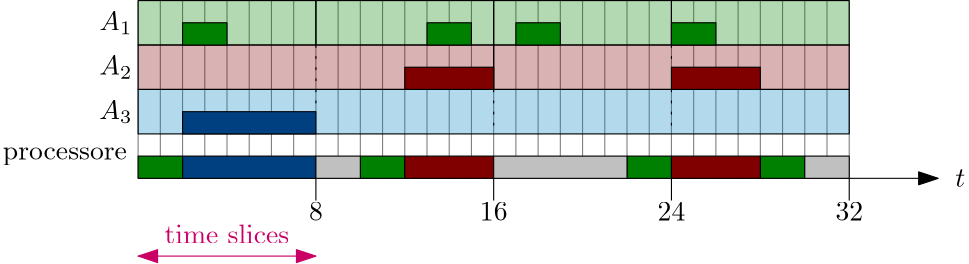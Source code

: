 <?xml version="1.0"?>
<!DOCTYPE ipe SYSTEM "ipe.dtd">
<ipe version="70218" creator="Ipe 7.2.28">
<info created="D:20241031112452" modified="D:20241031113124"/>
<ipestyle name="basic">
<symbol name="arrow/arc(spx)">
<path stroke="sym-stroke" fill="sym-stroke" pen="sym-pen">
0 0 m
-1 0.333 l
-1 -0.333 l
h
</path>
</symbol>
<symbol name="arrow/farc(spx)">
<path stroke="sym-stroke" fill="white" pen="sym-pen">
0 0 m
-1 0.333 l
-1 -0.333 l
h
</path>
</symbol>
<symbol name="arrow/ptarc(spx)">
<path stroke="sym-stroke" fill="sym-stroke" pen="sym-pen">
0 0 m
-1 0.333 l
-0.8 0 l
-1 -0.333 l
h
</path>
</symbol>
<symbol name="arrow/fptarc(spx)">
<path stroke="sym-stroke" fill="white" pen="sym-pen">
0 0 m
-1 0.333 l
-0.8 0 l
-1 -0.333 l
h
</path>
</symbol>
<symbol name="mark/circle(sx)" transformations="translations">
<path fill="sym-stroke">
0.6 0 0 0.6 0 0 e
0.4 0 0 0.4 0 0 e
</path>
</symbol>
<symbol name="mark/disk(sx)" transformations="translations">
<path fill="sym-stroke">
0.6 0 0 0.6 0 0 e
</path>
</symbol>
<symbol name="mark/fdisk(sfx)" transformations="translations">
<group>
<path fill="sym-fill">
0.5 0 0 0.5 0 0 e
</path>
<path fill="sym-stroke" fillrule="eofill">
0.6 0 0 0.6 0 0 e
0.4 0 0 0.4 0 0 e
</path>
</group>
</symbol>
<symbol name="mark/box(sx)" transformations="translations">
<path fill="sym-stroke" fillrule="eofill">
-0.6 -0.6 m
0.6 -0.6 l
0.6 0.6 l
-0.6 0.6 l
h
-0.4 -0.4 m
0.4 -0.4 l
0.4 0.4 l
-0.4 0.4 l
h
</path>
</symbol>
<symbol name="mark/square(sx)" transformations="translations">
<path fill="sym-stroke">
-0.6 -0.6 m
0.6 -0.6 l
0.6 0.6 l
-0.6 0.6 l
h
</path>
</symbol>
<symbol name="mark/fsquare(sfx)" transformations="translations">
<group>
<path fill="sym-fill">
-0.5 -0.5 m
0.5 -0.5 l
0.5 0.5 l
-0.5 0.5 l
h
</path>
<path fill="sym-stroke" fillrule="eofill">
-0.6 -0.6 m
0.6 -0.6 l
0.6 0.6 l
-0.6 0.6 l
h
-0.4 -0.4 m
0.4 -0.4 l
0.4 0.4 l
-0.4 0.4 l
h
</path>
</group>
</symbol>
<symbol name="mark/cross(sx)" transformations="translations">
<group>
<path fill="sym-stroke">
-0.43 -0.57 m
0.57 0.43 l
0.43 0.57 l
-0.57 -0.43 l
h
</path>
<path fill="sym-stroke">
-0.43 0.57 m
0.57 -0.43 l
0.43 -0.57 l
-0.57 0.43 l
h
</path>
</group>
</symbol>
<symbol name="arrow/fnormal(spx)">
<path stroke="sym-stroke" fill="white" pen="sym-pen">
0 0 m
-1 0.333 l
-1 -0.333 l
h
</path>
</symbol>
<symbol name="arrow/pointed(spx)">
<path stroke="sym-stroke" fill="sym-stroke" pen="sym-pen">
0 0 m
-1 0.333 l
-0.8 0 l
-1 -0.333 l
h
</path>
</symbol>
<symbol name="arrow/fpointed(spx)">
<path stroke="sym-stroke" fill="white" pen="sym-pen">
0 0 m
-1 0.333 l
-0.8 0 l
-1 -0.333 l
h
</path>
</symbol>
<symbol name="arrow/linear(spx)">
<path stroke="sym-stroke" pen="sym-pen">
-1 0.333 m
0 0 l
-1 -0.333 l
</path>
</symbol>
<symbol name="arrow/fdouble(spx)">
<path stroke="sym-stroke" fill="white" pen="sym-pen">
0 0 m
-1 0.333 l
-1 -0.333 l
h
-1 0 m
-2 0.333 l
-2 -0.333 l
h
</path>
</symbol>
<symbol name="arrow/double(spx)">
<path stroke="sym-stroke" fill="sym-stroke" pen="sym-pen">
0 0 m
-1 0.333 l
-1 -0.333 l
h
-1 0 m
-2 0.333 l
-2 -0.333 l
h
</path>
</symbol>
<symbol name="arrow/mid-normal(spx)">
<path stroke="sym-stroke" fill="sym-stroke" pen="sym-pen">
0.5 0 m
-0.5 0.333 l
-0.5 -0.333 l
h
</path>
</symbol>
<symbol name="arrow/mid-fnormal(spx)">
<path stroke="sym-stroke" fill="white" pen="sym-pen">
0.5 0 m
-0.5 0.333 l
-0.5 -0.333 l
h
</path>
</symbol>
<symbol name="arrow/mid-pointed(spx)">
<path stroke="sym-stroke" fill="sym-stroke" pen="sym-pen">
0.5 0 m
-0.5 0.333 l
-0.3 0 l
-0.5 -0.333 l
h
</path>
</symbol>
<symbol name="arrow/mid-fpointed(spx)">
<path stroke="sym-stroke" fill="white" pen="sym-pen">
0.5 0 m
-0.5 0.333 l
-0.3 0 l
-0.5 -0.333 l
h
</path>
</symbol>
<symbol name="arrow/mid-double(spx)">
<path stroke="sym-stroke" fill="sym-stroke" pen="sym-pen">
1 0 m
0 0.333 l
0 -0.333 l
h
0 0 m
-1 0.333 l
-1 -0.333 l
h
</path>
</symbol>
<symbol name="arrow/mid-fdouble(spx)">
<path stroke="sym-stroke" fill="white" pen="sym-pen">
1 0 m
0 0.333 l
0 -0.333 l
h
0 0 m
-1 0.333 l
-1 -0.333 l
h
</path>
</symbol>
<anglesize name="22.5 deg" value="22.5"/>
<anglesize name="30 deg" value="30"/>
<anglesize name="45 deg" value="45"/>
<anglesize name="60 deg" value="60"/>
<anglesize name="90 deg" value="90"/>
<arrowsize name="large" value="10"/>
<arrowsize name="small" value="5"/>
<arrowsize name="tiny" value="3"/>
<color name="blue" value="0 0 1"/>
<color name="brown" value="0.647 0.165 0.165"/>
<color name="darkblue" value="0 0 0.545"/>
<color name="darkcyan" value="0 0.545 0.545"/>
<color name="darkgray" value="0.663"/>
<color name="darkgreen" value="0 0.392 0"/>
<color name="darkmagenta" value="0.545 0 0.545"/>
<color name="darkorange" value="1 0.549 0"/>
<color name="darkred" value="0.545 0 0"/>
<color name="gold" value="1 0.843 0"/>
<color name="gray" value="0.745"/>
<color name="green" value="0 1 0"/>
<color name="lightblue" value="0.678 0.847 0.902"/>
<color name="lightcyan" value="0.878 1 1"/>
<color name="lightgray" value="0.827"/>
<color name="lightgreen" value="0.565 0.933 0.565"/>
<color name="lightyellow" value="1 1 0.878"/>
<color name="navy" value="0 0 0.502"/>
<color name="orange" value="1 0.647 0"/>
<color name="pink" value="1 0.753 0.796"/>
<color name="purple" value="0.627 0.125 0.941"/>
<color name="red" value="1 0 0"/>
<color name="seagreen" value="0.18 0.545 0.341"/>
<color name="turquoise" value="0.251 0.878 0.816"/>
<color name="violet" value="0.933 0.51 0.933"/>
<color name="yellow" value="1 1 0"/>
<dashstyle name="dash dot dotted" value="[4 2 1 2 1 2] 0"/>
<dashstyle name="dash dotted" value="[4 2 1 2] 0"/>
<dashstyle name="dashed" value="[4] 0"/>
<dashstyle name="dotted" value="[1 3] 0"/>
<gridsize name="10 pts (~3.5 mm)" value="10"/>
<gridsize name="14 pts (~5 mm)" value="14"/>
<gridsize name="16 pts (~6 mm)" value="16"/>
<gridsize name="20 pts (~7 mm)" value="20"/>
<gridsize name="28 pts (~10 mm)" value="28"/>
<gridsize name="32 pts (~12 mm)" value="32"/>
<gridsize name="4 pts" value="4"/>
<gridsize name="56 pts (~20 mm)" value="56"/>
<gridsize name="8 pts (~3 mm)" value="8"/>
<opacity name="10%" value="0.1"/>
<opacity name="30%" value="0.3"/>
<opacity name="50%" value="0.5"/>
<opacity name="75%" value="0.75"/>
<pen name="fat" value="1.2"/>
<pen name="heavier" value="0.8"/>
<pen name="ultrafat" value="2"/>
<symbolsize name="large" value="5"/>
<symbolsize name="small" value="2"/>
<symbolsize name="tiny" value="1.1"/>
<textsize name="Huge" value="\Huge"/>
<textsize name="LARGE" value="\LARGE"/>
<textsize name="Large" value="\Large"/>
<textsize name="footnote" value="\footnotesize"/>
<textsize name="huge" value="\huge"/>
<textsize name="large" value="\large"/>
<textsize name="script" value="\scriptsize"/>
<textsize name="small" value="\small"/>
<textsize name="tiny" value="\tiny"/>
<textstyle name="center" begin="\begin{center}" end="\end{center}"/>
<textstyle name="item" begin="\begin{itemize}\item{}" end="\end{itemize}"/>
<textstyle name="itemize" begin="\begin{itemize}" end="\end{itemize}"/>
<tiling name="falling" angle="-60" step="4" width="1"/>
<tiling name="rising" angle="30" step="4" width="1"/>
</ipestyle>
<page>
<layer name="alpha"/>
<view layers="alpha" active="alpha"/>
<path layer="alpha" matrix="1 0 0 1 64 0" stroke="0.502" fill="0.753">
96 720 m
96 656 l
104 720 m
104 656 l
112 720 m
112 656 l
120 720 m
120 656 l
128 720 m
128 656 l
136 720 m
136 656 l
144 720 m
144 656 l
152 720 m
152 656 l
160 720 m
160 656 l
168 720 m
168 656 l
176 720 m
176 656 l
184 720 m
184 656 l
192 720 m
192 656 l
200 720 m
200 656 l
208 720 m
208 656 l
216 720 m
216 656 l
224 720 m
224 656 l
232 720 m
232 656 l
240 720 m
240 656 l
248 720 m
248 656 l
256 720 m
256 656 l
264 720 m
264 656 l
272 720 m
272 656 l
280 720 m
280 656 l
288 720 m
288 656 l
296 720 m
296 656 l
304 720 m
304 656 l
312 656 m
312 720 l
320 656 m
320 720 l
328 656 m
328 720 l
336 656 m
336 720 l
344 656 m
344 720 l
352 656 m
352 720 l
</path>
<path matrix="1 0 0 1 0 -16" stroke="0" fill="0.682 1 0.843" arrow="normal/normal" opacity="75%" stroke-opacity="opaque">
160 672 m
288 672 l
448 672 l
</path>
<path matrix="1 0 0 1 0 -16" stroke="0" fill="0.682 1 0.843" opacity="75%" stroke-opacity="opaque">
224 672 m
224 664 l
</path>
<path matrix="1 0 0 1 64 -16" stroke="0" fill="0.682 1 0.843" opacity="75%" stroke-opacity="opaque">
224 672 m
224 664 l
</path>
<path matrix="1 0 0 1 128 -16" stroke="0" fill="0.682 1 0.843" opacity="75%" stroke-opacity="opaque">
224 672 m
224 664 l
</path>
<path matrix="1 0 0 1 192 -16" stroke="0" fill="0.682 1 0.843" opacity="75%" stroke-opacity="opaque">
224 672 m
224 664 l
</path>
<text matrix="1 0 0 1 -240 -68" transformations="translations" pos="432 704" stroke="0.792 0 0.396" type="label" width="44.943" height="6.918" depth="0" halign="center" valign="center">time slices</text>
<path matrix="1 0 0 1 0 -24" stroke="0.792 0 0.396" fill="0.682 1 0.843" arrow="normal/normal" rarrow="normal/normal" opacity="75%" stroke-opacity="opaque">
160 652 m
224 652 l
</path>
<text matrix="1 0 0 1 24 -48" transformations="translations" pos="432 704" stroke="0" type="label" width="3.598" height="6.128" depth="0" halign="center" valign="center" style="math">t</text>
<text matrix="1 0 0 1 -208 -60" transformations="translations" pos="432 704" stroke="0" type="label" width="4.981" height="6.42" depth="0" halign="center" valign="center" style="math">8</text>
<text matrix="1 0 0 1 -144 -60" transformations="translations" pos="432 704" stroke="0" type="label" width="9.963" height="6.42" depth="0" halign="center" valign="center" style="math">16</text>
<text matrix="1 0 0 1 -80 -60" transformations="translations" pos="432 704" stroke="0" type="label" width="9.963" height="6.42" depth="0" halign="center" valign="center" style="math">24</text>
<text matrix="1 0 0 1 -16 -60" transformations="translations" pos="432 704" stroke="0" type="label" width="9.963" height="6.42" depth="0" halign="center" valign="center" style="math">32</text>
<text matrix="1 0 0 1 -280 -24" transformations="translations" pos="432 704" stroke="0" type="label" width="11.941" height="6.812" depth="1.49" halign="center" valign="center" style="math">A_3</text>
<text matrix="1 0 0 1 -280 -8" transformations="translations" pos="432 704" stroke="0" type="label" width="11.941" height="6.812" depth="1.49" halign="center" valign="center" style="math">A_2</text>
<text matrix="1 0 0 1 -280 8" transformations="translations" pos="432 704" stroke="0" type="label" width="11.941" height="6.812" depth="1.49" halign="center" valign="center" style="math">A_1</text>
<path stroke="0" fill="0 0.502 0" opacity="30%" stroke-opacity="opaque">
160 720 m
160 704 l
224 704 l
224 720 l
h
</path>
<path matrix="1 0 0 1 64 0" stroke="0" fill="0 0.502 0" opacity="30%" stroke-opacity="opaque">
160 720 m
160 704 l
224 704 l
224 720 l
h
</path>
<path matrix="1 0 0 1 128 0" stroke="0" fill="0 0.502 0" opacity="30%" stroke-opacity="opaque">
160 720 m
160 704 l
224 704 l
224 720 l
h
</path>
<path matrix="1 0 0 1 192 0" stroke="0" fill="0 0.502 0" opacity="30%" stroke-opacity="opaque">
160 720 m
160 704 l
224 704 l
224 720 l
h
</path>
<path stroke="0" fill="0.502 0 0" opacity="30%" stroke-opacity="opaque">
160 704 m
160 688 l
288 688 l
288 704 l
h
</path>
<path matrix="1 0 0 1 128 0" stroke="0" fill="0.502 0 0" opacity="30%" stroke-opacity="opaque">
160 704 m
160 688 l
288 688 l
288 704 l
h
</path>
<path stroke="0" fill="0 0.502 0.753" opacity="30%" stroke-opacity="opaque">
160 688 m
160 672 l
416 672 l
416 688 l
h
</path>
<path matrix="1 0 0 1 16 0" stroke="0" fill="0 0.502 0">
160 712 m
160 704 l
176 704 l
176 712 l
h
</path>
<path matrix="1 0 0 1 24 0" stroke="0" fill="0 0.502 0">
240 712 m
240 704 l
256 704 l
256 712 l
h
</path>
<path matrix="1 0 0 1 -40 0" stroke="0" fill="0 0.502 0">
336 712 m
336 704 l
352 704 l
352 712 l
h
</path>
<path matrix="1 0 0 1 -32 0" stroke="0" fill="0 0.502 0">
384 712 m
384 704 l
400 704 l
400 712 l
h
</path>
<path stroke="0" fill="0.502 0 0">
256 696 m
256 688 l
288 688 l
288 696 l
h
</path>
<path stroke="0" fill="0.502 0 0">
352 696 m
352 688 l
384 688 l
384 696 l
h
</path>
<path matrix="1 0 0 1 0 -16" stroke="0" fill="0 0.251 0.502">
176 696 m
176 688 l
224 688 l
224 696 l
h
</path>
<text matrix="1 0 0 1 -276 -40" transformations="translations" pos="432 704" stroke="0" type="label" width="44.721" height="4.297" depth="1.93" halign="right" valign="center">processore</text>
<path matrix="1 0 0 1 0 -32" stroke="0" fill="0 0.251 0.502">
176 696 m
176 688 l
224 688 l
224 696 l
h
</path>
<path matrix="1 0 0 1 0 -48" stroke="0" fill="0 0.502 0">
160 712 m
160 704 l
176 704 l
176 712 l
h
</path>
<path matrix="1 0 0 1 0 -48" stroke="0" fill="0 0.502 0">
240 712 m
240 704 l
256 704 l
256 712 l
h
</path>
<path matrix="1 0 0 1 0 -48" stroke="0" fill="0 0.502 0">
336 712 m
336 704 l
352 704 l
352 712 l
h
</path>
<path matrix="1 0 0 1 0 -48" stroke="0" fill="0 0.502 0">
384 712 m
384 704 l
400 704 l
400 712 l
h
</path>
<path matrix="1 0 0 1 0 -32" stroke="0" fill="0.502 0 0">
256 696 m
256 688 l
288 688 l
288 696 l
h
</path>
<path matrix="1 0 0 1 0 -32" stroke="0" fill="0.502 0 0">
352 696 m
352 688 l
384 688 l
384 696 l
h
</path>
<path stroke="0" fill="0 0.251 0.502" dash="dotted">
224 704 m
224 688 l
</path>
<path stroke="0" fill="0 0.251 0.502" dash="dotted">
224 688 m
224 680 l
</path>
<path stroke="0" fill="0 0.251 0.502" dash="dotted">
288 688 m
288 672 l
</path>
<path stroke="0" fill="0 0.251 0.502" dash="dotted">
352 688 m
352 672 l
</path>
<path stroke="0" fill="0 0.251 0.502" dash="dotted">
352 704 m
352 696 l
</path>
<path stroke="0" fill="0.753">
224 664 m
224 656 l
240 656 l
240 664 l
h
</path>
<path stroke="0" fill="0.753">
288 664 m
288 656 l
336 656 l
336 664 l
h
</path>
<path stroke="0" fill="0.753">
400 664 m
400 656 l
416 656 l
416 664 l
h
</path>
</page>
</ipe>
